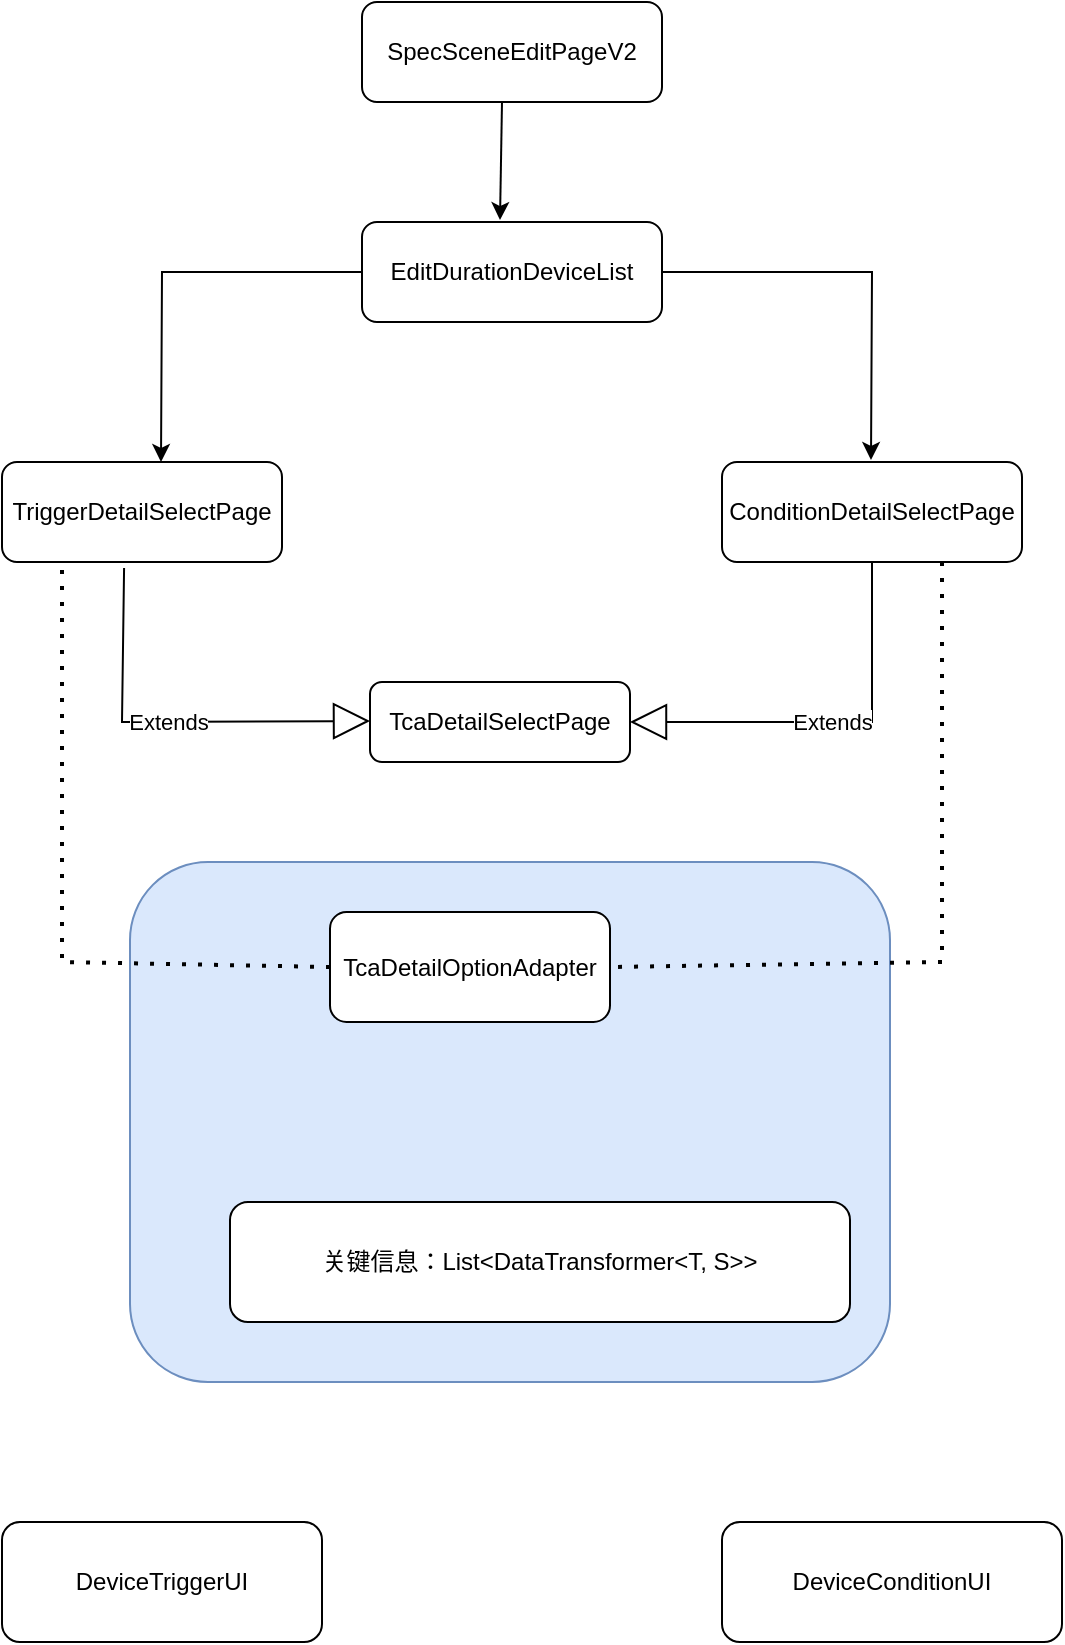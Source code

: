 <mxfile version="28.0.9">
  <diagram name="第 1 页" id="XXLFnL1ZtlMYqw0p0I9N">
    <mxGraphModel dx="1426" dy="761" grid="1" gridSize="10" guides="1" tooltips="1" connect="1" arrows="1" fold="1" page="1" pageScale="1" pageWidth="827" pageHeight="1169" math="0" shadow="0">
      <root>
        <mxCell id="0" />
        <mxCell id="1" parent="0" />
        <mxCell id="bBRKi4XoIYZRVLOm80eH-17" value="" style="rounded=1;whiteSpace=wrap;html=1;fillColor=#dae8fc;strokeColor=#6c8ebf;" vertex="1" parent="1">
          <mxGeometry x="164" y="530" width="380" height="260" as="geometry" />
        </mxCell>
        <mxCell id="48h-sI23R1V_ZkSE89mK-1" value="SpecSceneEditPageV2" style="rounded=1;whiteSpace=wrap;html=1;" parent="1" vertex="1">
          <mxGeometry x="280" y="100" width="150" height="50" as="geometry" />
        </mxCell>
        <mxCell id="bBRKi4XoIYZRVLOm80eH-1" value="EditDurationDeviceList" style="rounded=1;whiteSpace=wrap;html=1;" vertex="1" parent="1">
          <mxGeometry x="280" y="210" width="150" height="50" as="geometry" />
        </mxCell>
        <mxCell id="bBRKi4XoIYZRVLOm80eH-2" value="TriggerDetailSelectPage" style="rounded=1;whiteSpace=wrap;html=1;" vertex="1" parent="1">
          <mxGeometry x="100" y="330" width="140" height="50" as="geometry" />
        </mxCell>
        <mxCell id="bBRKi4XoIYZRVLOm80eH-3" value="ConditionDetailSelectPage" style="rounded=1;whiteSpace=wrap;html=1;" vertex="1" parent="1">
          <mxGeometry x="460" y="330" width="150" height="50" as="geometry" />
        </mxCell>
        <mxCell id="bBRKi4XoIYZRVLOm80eH-4" value="TcaDetailSelectPage" style="rounded=1;whiteSpace=wrap;html=1;" vertex="1" parent="1">
          <mxGeometry x="284" y="440" width="130" height="40" as="geometry" />
        </mxCell>
        <mxCell id="bBRKi4XoIYZRVLOm80eH-5" value="TcaDetailOptionAdapter" style="rounded=1;whiteSpace=wrap;html=1;" vertex="1" parent="1">
          <mxGeometry x="264" y="555" width="140" height="55" as="geometry" />
        </mxCell>
        <mxCell id="bBRKi4XoIYZRVLOm80eH-7" value="Extends" style="endArrow=block;endSize=16;endFill=0;html=1;rounded=0;exitX=0.436;exitY=1.06;exitDx=0;exitDy=0;exitPerimeter=0;" edge="1" parent="1" source="bBRKi4XoIYZRVLOm80eH-2">
          <mxGeometry width="160" relative="1" as="geometry">
            <mxPoint x="124" y="459.5" as="sourcePoint" />
            <mxPoint x="284" y="459.5" as="targetPoint" />
            <Array as="points">
              <mxPoint x="160" y="460" />
            </Array>
          </mxGeometry>
        </mxCell>
        <mxCell id="bBRKi4XoIYZRVLOm80eH-8" value="Extends" style="endArrow=block;endSize=16;endFill=0;html=1;rounded=0;exitX=0.5;exitY=1;exitDx=0;exitDy=0;entryX=1;entryY=0.5;entryDx=0;entryDy=0;" edge="1" parent="1" source="bBRKi4XoIYZRVLOm80eH-3" target="bBRKi4XoIYZRVLOm80eH-4">
          <mxGeometry width="160" relative="1" as="geometry">
            <mxPoint x="511" y="403" as="sourcePoint" />
            <mxPoint x="634" y="479.5" as="targetPoint" />
            <Array as="points">
              <mxPoint x="535" y="460" />
            </Array>
          </mxGeometry>
        </mxCell>
        <mxCell id="bBRKi4XoIYZRVLOm80eH-9" value="关键信息：List&amp;lt;DataTransformer&amp;lt;T, S&amp;gt;&amp;gt;" style="rounded=1;whiteSpace=wrap;html=1;" vertex="1" parent="1">
          <mxGeometry x="214" y="700" width="310" height="60" as="geometry" />
        </mxCell>
        <mxCell id="bBRKi4XoIYZRVLOm80eH-10" value="DeviceTriggerUI" style="rounded=1;whiteSpace=wrap;html=1;" vertex="1" parent="1">
          <mxGeometry x="100" y="860" width="160" height="60" as="geometry" />
        </mxCell>
        <mxCell id="bBRKi4XoIYZRVLOm80eH-11" value="DeviceConditionUI" style="rounded=1;whiteSpace=wrap;html=1;" vertex="1" parent="1">
          <mxGeometry x="460" y="860" width="170" height="60" as="geometry" />
        </mxCell>
        <mxCell id="bBRKi4XoIYZRVLOm80eH-12" value="" style="endArrow=classic;html=1;rounded=0;entryX=0.46;entryY=-0.02;entryDx=0;entryDy=0;entryPerimeter=0;" edge="1" parent="1" target="bBRKi4XoIYZRVLOm80eH-1">
          <mxGeometry width="50" height="50" relative="1" as="geometry">
            <mxPoint x="350" y="150" as="sourcePoint" />
            <mxPoint x="400" y="100" as="targetPoint" />
          </mxGeometry>
        </mxCell>
        <mxCell id="bBRKi4XoIYZRVLOm80eH-13" value="" style="endArrow=classic;html=1;rounded=0;entryX=0.46;entryY=-0.02;entryDx=0;entryDy=0;entryPerimeter=0;exitX=1;exitY=0.5;exitDx=0;exitDy=0;" edge="1" parent="1" source="bBRKi4XoIYZRVLOm80eH-1">
          <mxGeometry width="50" height="50" relative="1" as="geometry">
            <mxPoint x="535.5" y="270" as="sourcePoint" />
            <mxPoint x="534.5" y="329" as="targetPoint" />
            <Array as="points">
              <mxPoint x="535" y="235" />
            </Array>
          </mxGeometry>
        </mxCell>
        <mxCell id="bBRKi4XoIYZRVLOm80eH-14" value="" style="endArrow=classic;html=1;rounded=0;entryX=0.46;entryY=-0.02;entryDx=0;entryDy=0;entryPerimeter=0;exitX=0;exitY=0.5;exitDx=0;exitDy=0;" edge="1" parent="1" source="bBRKi4XoIYZRVLOm80eH-1">
          <mxGeometry width="50" height="50" relative="1" as="geometry">
            <mxPoint x="180.5" y="271" as="sourcePoint" />
            <mxPoint x="179.5" y="330" as="targetPoint" />
            <Array as="points">
              <mxPoint x="180" y="235" />
            </Array>
          </mxGeometry>
        </mxCell>
        <mxCell id="bBRKi4XoIYZRVLOm80eH-15" value="" style="endArrow=none;dashed=1;html=1;dashPattern=1 3;strokeWidth=2;rounded=0;exitX=0;exitY=0.5;exitDx=0;exitDy=0;" edge="1" parent="1" source="bBRKi4XoIYZRVLOm80eH-5">
          <mxGeometry width="50" height="50" relative="1" as="geometry">
            <mxPoint x="80" y="430" as="sourcePoint" />
            <mxPoint x="130" y="380" as="targetPoint" />
            <Array as="points">
              <mxPoint x="130" y="580" />
            </Array>
          </mxGeometry>
        </mxCell>
        <mxCell id="bBRKi4XoIYZRVLOm80eH-16" value="" style="endArrow=none;dashed=1;html=1;dashPattern=1 3;strokeWidth=2;rounded=0;exitX=0;exitY=0.5;exitDx=0;exitDy=0;entryX=1;entryY=0.5;entryDx=0;entryDy=0;" edge="1" parent="1" target="bBRKi4XoIYZRVLOm80eH-5">
          <mxGeometry width="50" height="50" relative="1" as="geometry">
            <mxPoint x="570" y="380" as="sourcePoint" />
            <mxPoint x="420" y="580" as="targetPoint" />
            <Array as="points">
              <mxPoint x="570" y="580" />
            </Array>
          </mxGeometry>
        </mxCell>
      </root>
    </mxGraphModel>
  </diagram>
</mxfile>
